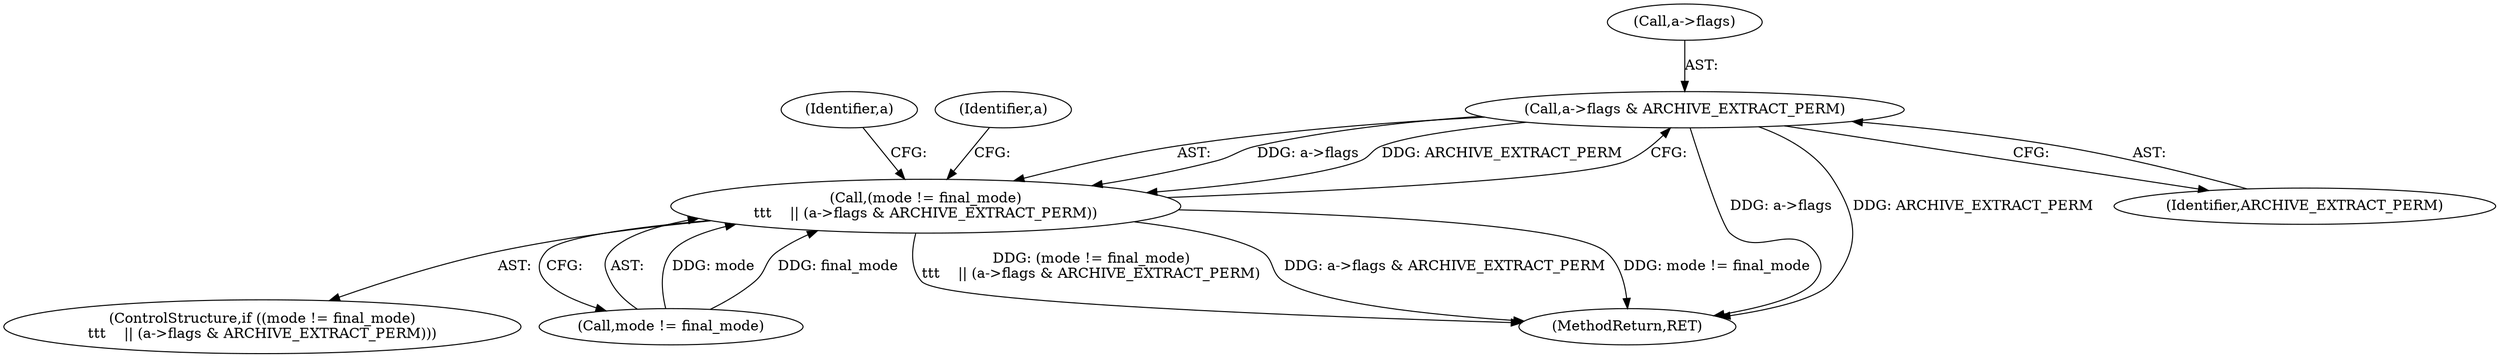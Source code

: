 digraph "0_libarchive_dfd6b54ce33960e420fb206d8872fb759b577ad9_1@pointer" {
"1000290" [label="(Call,a->flags & ARCHIVE_EXTRACT_PERM)"];
"1000286" [label="(Call,(mode != final_mode)\n\t\t\t    || (a->flags & ARCHIVE_EXTRACT_PERM))"];
"1000285" [label="(ControlStructure,if ((mode != final_mode)\n\t\t\t    || (a->flags & ARCHIVE_EXTRACT_PERM)))"];
"1000306" [label="(Identifier,a)"];
"1000287" [label="(Call,mode != final_mode)"];
"1000286" [label="(Call,(mode != final_mode)\n\t\t\t    || (a->flags & ARCHIVE_EXTRACT_PERM))"];
"1000290" [label="(Call,a->flags & ARCHIVE_EXTRACT_PERM)"];
"1000334" [label="(MethodReturn,RET)"];
"1000294" [label="(Identifier,ARCHIVE_EXTRACT_PERM)"];
"1000297" [label="(Identifier,a)"];
"1000291" [label="(Call,a->flags)"];
"1000290" -> "1000286"  [label="AST: "];
"1000290" -> "1000294"  [label="CFG: "];
"1000291" -> "1000290"  [label="AST: "];
"1000294" -> "1000290"  [label="AST: "];
"1000286" -> "1000290"  [label="CFG: "];
"1000290" -> "1000334"  [label="DDG: a->flags"];
"1000290" -> "1000334"  [label="DDG: ARCHIVE_EXTRACT_PERM"];
"1000290" -> "1000286"  [label="DDG: a->flags"];
"1000290" -> "1000286"  [label="DDG: ARCHIVE_EXTRACT_PERM"];
"1000286" -> "1000285"  [label="AST: "];
"1000286" -> "1000287"  [label="CFG: "];
"1000287" -> "1000286"  [label="AST: "];
"1000297" -> "1000286"  [label="CFG: "];
"1000306" -> "1000286"  [label="CFG: "];
"1000286" -> "1000334"  [label="DDG: (mode != final_mode)\n\t\t\t    || (a->flags & ARCHIVE_EXTRACT_PERM)"];
"1000286" -> "1000334"  [label="DDG: a->flags & ARCHIVE_EXTRACT_PERM"];
"1000286" -> "1000334"  [label="DDG: mode != final_mode"];
"1000287" -> "1000286"  [label="DDG: mode"];
"1000287" -> "1000286"  [label="DDG: final_mode"];
}
